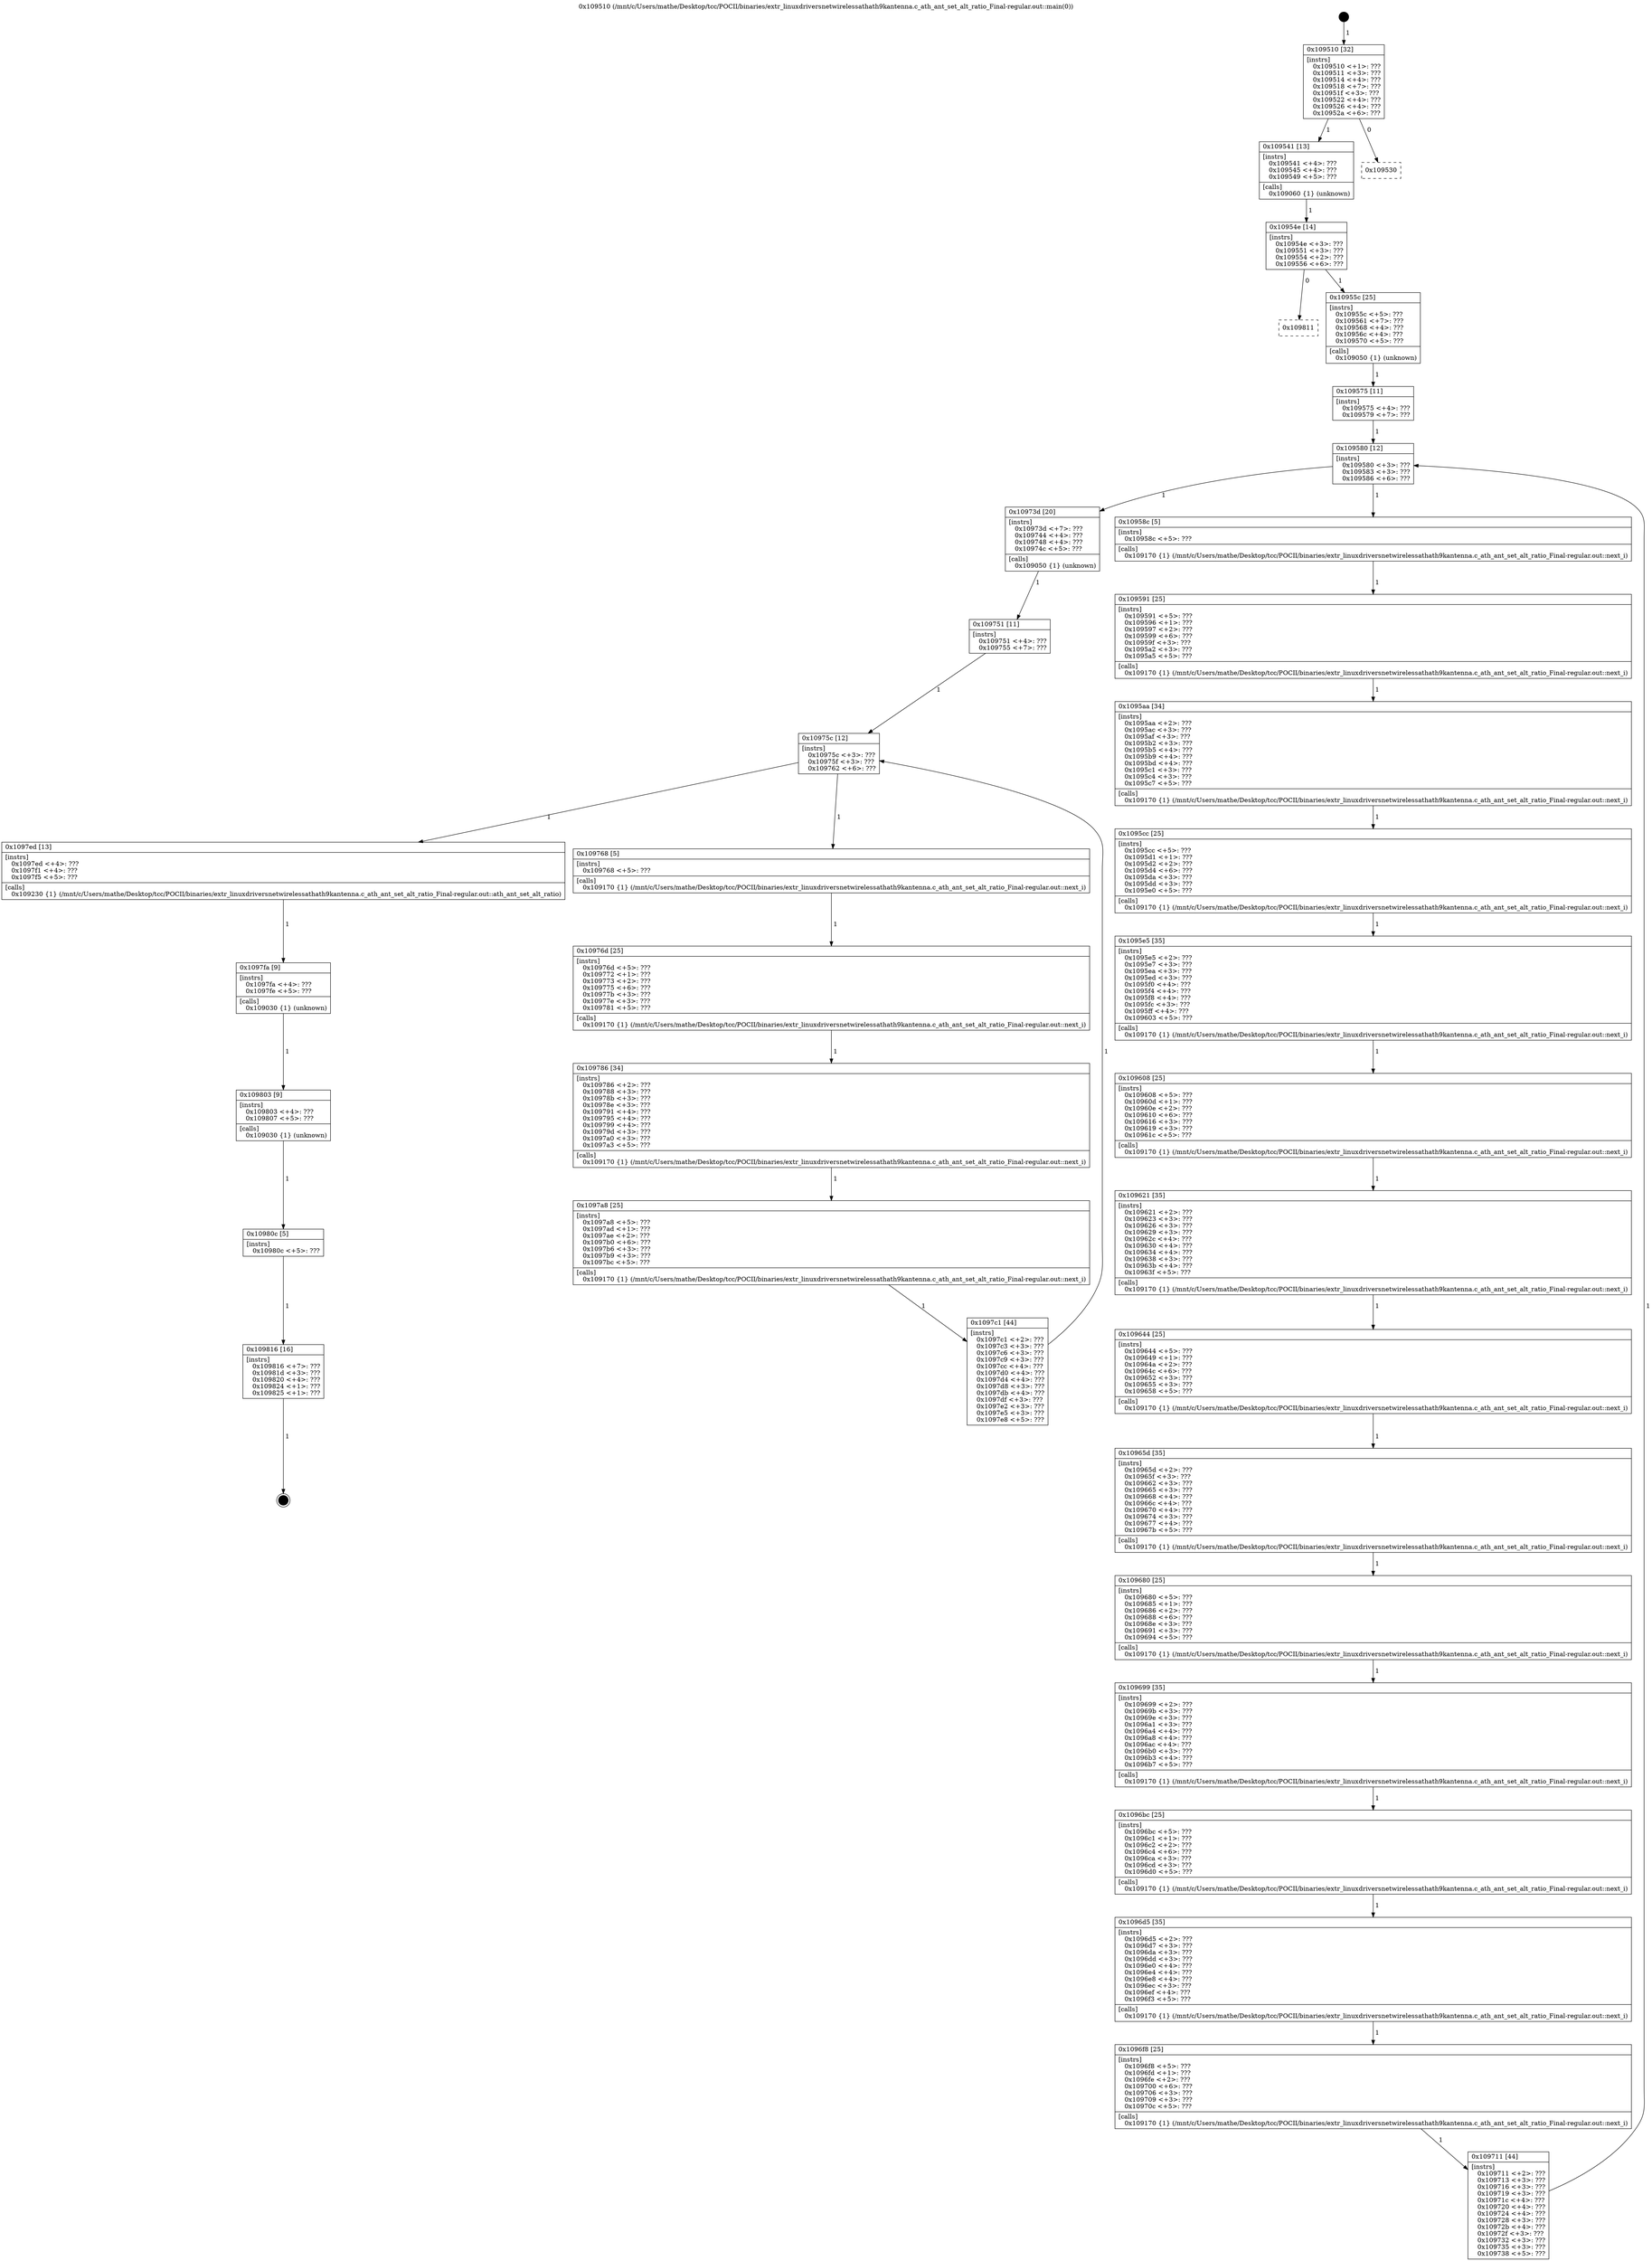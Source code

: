 digraph "0x109510" {
  label = "0x109510 (/mnt/c/Users/mathe/Desktop/tcc/POCII/binaries/extr_linuxdriversnetwirelessathath9kantenna.c_ath_ant_set_alt_ratio_Final-regular.out::main(0))"
  labelloc = "t"
  node[shape=record]

  Entry [label="",width=0.3,height=0.3,shape=circle,fillcolor=black,style=filled]
  "0x109510" [label="{
     0x109510 [32]\l
     | [instrs]\l
     &nbsp;&nbsp;0x109510 \<+1\>: ???\l
     &nbsp;&nbsp;0x109511 \<+3\>: ???\l
     &nbsp;&nbsp;0x109514 \<+4\>: ???\l
     &nbsp;&nbsp;0x109518 \<+7\>: ???\l
     &nbsp;&nbsp;0x10951f \<+3\>: ???\l
     &nbsp;&nbsp;0x109522 \<+4\>: ???\l
     &nbsp;&nbsp;0x109526 \<+4\>: ???\l
     &nbsp;&nbsp;0x10952a \<+6\>: ???\l
  }"]
  "0x109541" [label="{
     0x109541 [13]\l
     | [instrs]\l
     &nbsp;&nbsp;0x109541 \<+4\>: ???\l
     &nbsp;&nbsp;0x109545 \<+4\>: ???\l
     &nbsp;&nbsp;0x109549 \<+5\>: ???\l
     | [calls]\l
     &nbsp;&nbsp;0x109060 \{1\} (unknown)\l
  }"]
  "0x109530" [label="{
     0x109530\l
  }", style=dashed]
  "0x10954e" [label="{
     0x10954e [14]\l
     | [instrs]\l
     &nbsp;&nbsp;0x10954e \<+3\>: ???\l
     &nbsp;&nbsp;0x109551 \<+3\>: ???\l
     &nbsp;&nbsp;0x109554 \<+2\>: ???\l
     &nbsp;&nbsp;0x109556 \<+6\>: ???\l
  }"]
  "0x109811" [label="{
     0x109811\l
  }", style=dashed]
  "0x10955c" [label="{
     0x10955c [25]\l
     | [instrs]\l
     &nbsp;&nbsp;0x10955c \<+5\>: ???\l
     &nbsp;&nbsp;0x109561 \<+7\>: ???\l
     &nbsp;&nbsp;0x109568 \<+4\>: ???\l
     &nbsp;&nbsp;0x10956c \<+4\>: ???\l
     &nbsp;&nbsp;0x109570 \<+5\>: ???\l
     | [calls]\l
     &nbsp;&nbsp;0x109050 \{1\} (unknown)\l
  }"]
  Exit [label="",width=0.3,height=0.3,shape=circle,fillcolor=black,style=filled,peripheries=2]
  "0x109580" [label="{
     0x109580 [12]\l
     | [instrs]\l
     &nbsp;&nbsp;0x109580 \<+3\>: ???\l
     &nbsp;&nbsp;0x109583 \<+3\>: ???\l
     &nbsp;&nbsp;0x109586 \<+6\>: ???\l
  }"]
  "0x10973d" [label="{
     0x10973d [20]\l
     | [instrs]\l
     &nbsp;&nbsp;0x10973d \<+7\>: ???\l
     &nbsp;&nbsp;0x109744 \<+4\>: ???\l
     &nbsp;&nbsp;0x109748 \<+4\>: ???\l
     &nbsp;&nbsp;0x10974c \<+5\>: ???\l
     | [calls]\l
     &nbsp;&nbsp;0x109050 \{1\} (unknown)\l
  }"]
  "0x10958c" [label="{
     0x10958c [5]\l
     | [instrs]\l
     &nbsp;&nbsp;0x10958c \<+5\>: ???\l
     | [calls]\l
     &nbsp;&nbsp;0x109170 \{1\} (/mnt/c/Users/mathe/Desktop/tcc/POCII/binaries/extr_linuxdriversnetwirelessathath9kantenna.c_ath_ant_set_alt_ratio_Final-regular.out::next_i)\l
  }"]
  "0x109591" [label="{
     0x109591 [25]\l
     | [instrs]\l
     &nbsp;&nbsp;0x109591 \<+5\>: ???\l
     &nbsp;&nbsp;0x109596 \<+1\>: ???\l
     &nbsp;&nbsp;0x109597 \<+2\>: ???\l
     &nbsp;&nbsp;0x109599 \<+6\>: ???\l
     &nbsp;&nbsp;0x10959f \<+3\>: ???\l
     &nbsp;&nbsp;0x1095a2 \<+3\>: ???\l
     &nbsp;&nbsp;0x1095a5 \<+5\>: ???\l
     | [calls]\l
     &nbsp;&nbsp;0x109170 \{1\} (/mnt/c/Users/mathe/Desktop/tcc/POCII/binaries/extr_linuxdriversnetwirelessathath9kantenna.c_ath_ant_set_alt_ratio_Final-regular.out::next_i)\l
  }"]
  "0x1095aa" [label="{
     0x1095aa [34]\l
     | [instrs]\l
     &nbsp;&nbsp;0x1095aa \<+2\>: ???\l
     &nbsp;&nbsp;0x1095ac \<+3\>: ???\l
     &nbsp;&nbsp;0x1095af \<+3\>: ???\l
     &nbsp;&nbsp;0x1095b2 \<+3\>: ???\l
     &nbsp;&nbsp;0x1095b5 \<+4\>: ???\l
     &nbsp;&nbsp;0x1095b9 \<+4\>: ???\l
     &nbsp;&nbsp;0x1095bd \<+4\>: ???\l
     &nbsp;&nbsp;0x1095c1 \<+3\>: ???\l
     &nbsp;&nbsp;0x1095c4 \<+3\>: ???\l
     &nbsp;&nbsp;0x1095c7 \<+5\>: ???\l
     | [calls]\l
     &nbsp;&nbsp;0x109170 \{1\} (/mnt/c/Users/mathe/Desktop/tcc/POCII/binaries/extr_linuxdriversnetwirelessathath9kantenna.c_ath_ant_set_alt_ratio_Final-regular.out::next_i)\l
  }"]
  "0x1095cc" [label="{
     0x1095cc [25]\l
     | [instrs]\l
     &nbsp;&nbsp;0x1095cc \<+5\>: ???\l
     &nbsp;&nbsp;0x1095d1 \<+1\>: ???\l
     &nbsp;&nbsp;0x1095d2 \<+2\>: ???\l
     &nbsp;&nbsp;0x1095d4 \<+6\>: ???\l
     &nbsp;&nbsp;0x1095da \<+3\>: ???\l
     &nbsp;&nbsp;0x1095dd \<+3\>: ???\l
     &nbsp;&nbsp;0x1095e0 \<+5\>: ???\l
     | [calls]\l
     &nbsp;&nbsp;0x109170 \{1\} (/mnt/c/Users/mathe/Desktop/tcc/POCII/binaries/extr_linuxdriversnetwirelessathath9kantenna.c_ath_ant_set_alt_ratio_Final-regular.out::next_i)\l
  }"]
  "0x1095e5" [label="{
     0x1095e5 [35]\l
     | [instrs]\l
     &nbsp;&nbsp;0x1095e5 \<+2\>: ???\l
     &nbsp;&nbsp;0x1095e7 \<+3\>: ???\l
     &nbsp;&nbsp;0x1095ea \<+3\>: ???\l
     &nbsp;&nbsp;0x1095ed \<+3\>: ???\l
     &nbsp;&nbsp;0x1095f0 \<+4\>: ???\l
     &nbsp;&nbsp;0x1095f4 \<+4\>: ???\l
     &nbsp;&nbsp;0x1095f8 \<+4\>: ???\l
     &nbsp;&nbsp;0x1095fc \<+3\>: ???\l
     &nbsp;&nbsp;0x1095ff \<+4\>: ???\l
     &nbsp;&nbsp;0x109603 \<+5\>: ???\l
     | [calls]\l
     &nbsp;&nbsp;0x109170 \{1\} (/mnt/c/Users/mathe/Desktop/tcc/POCII/binaries/extr_linuxdriversnetwirelessathath9kantenna.c_ath_ant_set_alt_ratio_Final-regular.out::next_i)\l
  }"]
  "0x109608" [label="{
     0x109608 [25]\l
     | [instrs]\l
     &nbsp;&nbsp;0x109608 \<+5\>: ???\l
     &nbsp;&nbsp;0x10960d \<+1\>: ???\l
     &nbsp;&nbsp;0x10960e \<+2\>: ???\l
     &nbsp;&nbsp;0x109610 \<+6\>: ???\l
     &nbsp;&nbsp;0x109616 \<+3\>: ???\l
     &nbsp;&nbsp;0x109619 \<+3\>: ???\l
     &nbsp;&nbsp;0x10961c \<+5\>: ???\l
     | [calls]\l
     &nbsp;&nbsp;0x109170 \{1\} (/mnt/c/Users/mathe/Desktop/tcc/POCII/binaries/extr_linuxdriversnetwirelessathath9kantenna.c_ath_ant_set_alt_ratio_Final-regular.out::next_i)\l
  }"]
  "0x109621" [label="{
     0x109621 [35]\l
     | [instrs]\l
     &nbsp;&nbsp;0x109621 \<+2\>: ???\l
     &nbsp;&nbsp;0x109623 \<+3\>: ???\l
     &nbsp;&nbsp;0x109626 \<+3\>: ???\l
     &nbsp;&nbsp;0x109629 \<+3\>: ???\l
     &nbsp;&nbsp;0x10962c \<+4\>: ???\l
     &nbsp;&nbsp;0x109630 \<+4\>: ???\l
     &nbsp;&nbsp;0x109634 \<+4\>: ???\l
     &nbsp;&nbsp;0x109638 \<+3\>: ???\l
     &nbsp;&nbsp;0x10963b \<+4\>: ???\l
     &nbsp;&nbsp;0x10963f \<+5\>: ???\l
     | [calls]\l
     &nbsp;&nbsp;0x109170 \{1\} (/mnt/c/Users/mathe/Desktop/tcc/POCII/binaries/extr_linuxdriversnetwirelessathath9kantenna.c_ath_ant_set_alt_ratio_Final-regular.out::next_i)\l
  }"]
  "0x109644" [label="{
     0x109644 [25]\l
     | [instrs]\l
     &nbsp;&nbsp;0x109644 \<+5\>: ???\l
     &nbsp;&nbsp;0x109649 \<+1\>: ???\l
     &nbsp;&nbsp;0x10964a \<+2\>: ???\l
     &nbsp;&nbsp;0x10964c \<+6\>: ???\l
     &nbsp;&nbsp;0x109652 \<+3\>: ???\l
     &nbsp;&nbsp;0x109655 \<+3\>: ???\l
     &nbsp;&nbsp;0x109658 \<+5\>: ???\l
     | [calls]\l
     &nbsp;&nbsp;0x109170 \{1\} (/mnt/c/Users/mathe/Desktop/tcc/POCII/binaries/extr_linuxdriversnetwirelessathath9kantenna.c_ath_ant_set_alt_ratio_Final-regular.out::next_i)\l
  }"]
  "0x10965d" [label="{
     0x10965d [35]\l
     | [instrs]\l
     &nbsp;&nbsp;0x10965d \<+2\>: ???\l
     &nbsp;&nbsp;0x10965f \<+3\>: ???\l
     &nbsp;&nbsp;0x109662 \<+3\>: ???\l
     &nbsp;&nbsp;0x109665 \<+3\>: ???\l
     &nbsp;&nbsp;0x109668 \<+4\>: ???\l
     &nbsp;&nbsp;0x10966c \<+4\>: ???\l
     &nbsp;&nbsp;0x109670 \<+4\>: ???\l
     &nbsp;&nbsp;0x109674 \<+3\>: ???\l
     &nbsp;&nbsp;0x109677 \<+4\>: ???\l
     &nbsp;&nbsp;0x10967b \<+5\>: ???\l
     | [calls]\l
     &nbsp;&nbsp;0x109170 \{1\} (/mnt/c/Users/mathe/Desktop/tcc/POCII/binaries/extr_linuxdriversnetwirelessathath9kantenna.c_ath_ant_set_alt_ratio_Final-regular.out::next_i)\l
  }"]
  "0x109680" [label="{
     0x109680 [25]\l
     | [instrs]\l
     &nbsp;&nbsp;0x109680 \<+5\>: ???\l
     &nbsp;&nbsp;0x109685 \<+1\>: ???\l
     &nbsp;&nbsp;0x109686 \<+2\>: ???\l
     &nbsp;&nbsp;0x109688 \<+6\>: ???\l
     &nbsp;&nbsp;0x10968e \<+3\>: ???\l
     &nbsp;&nbsp;0x109691 \<+3\>: ???\l
     &nbsp;&nbsp;0x109694 \<+5\>: ???\l
     | [calls]\l
     &nbsp;&nbsp;0x109170 \{1\} (/mnt/c/Users/mathe/Desktop/tcc/POCII/binaries/extr_linuxdriversnetwirelessathath9kantenna.c_ath_ant_set_alt_ratio_Final-regular.out::next_i)\l
  }"]
  "0x109699" [label="{
     0x109699 [35]\l
     | [instrs]\l
     &nbsp;&nbsp;0x109699 \<+2\>: ???\l
     &nbsp;&nbsp;0x10969b \<+3\>: ???\l
     &nbsp;&nbsp;0x10969e \<+3\>: ???\l
     &nbsp;&nbsp;0x1096a1 \<+3\>: ???\l
     &nbsp;&nbsp;0x1096a4 \<+4\>: ???\l
     &nbsp;&nbsp;0x1096a8 \<+4\>: ???\l
     &nbsp;&nbsp;0x1096ac \<+4\>: ???\l
     &nbsp;&nbsp;0x1096b0 \<+3\>: ???\l
     &nbsp;&nbsp;0x1096b3 \<+4\>: ???\l
     &nbsp;&nbsp;0x1096b7 \<+5\>: ???\l
     | [calls]\l
     &nbsp;&nbsp;0x109170 \{1\} (/mnt/c/Users/mathe/Desktop/tcc/POCII/binaries/extr_linuxdriversnetwirelessathath9kantenna.c_ath_ant_set_alt_ratio_Final-regular.out::next_i)\l
  }"]
  "0x1096bc" [label="{
     0x1096bc [25]\l
     | [instrs]\l
     &nbsp;&nbsp;0x1096bc \<+5\>: ???\l
     &nbsp;&nbsp;0x1096c1 \<+1\>: ???\l
     &nbsp;&nbsp;0x1096c2 \<+2\>: ???\l
     &nbsp;&nbsp;0x1096c4 \<+6\>: ???\l
     &nbsp;&nbsp;0x1096ca \<+3\>: ???\l
     &nbsp;&nbsp;0x1096cd \<+3\>: ???\l
     &nbsp;&nbsp;0x1096d0 \<+5\>: ???\l
     | [calls]\l
     &nbsp;&nbsp;0x109170 \{1\} (/mnt/c/Users/mathe/Desktop/tcc/POCII/binaries/extr_linuxdriversnetwirelessathath9kantenna.c_ath_ant_set_alt_ratio_Final-regular.out::next_i)\l
  }"]
  "0x1096d5" [label="{
     0x1096d5 [35]\l
     | [instrs]\l
     &nbsp;&nbsp;0x1096d5 \<+2\>: ???\l
     &nbsp;&nbsp;0x1096d7 \<+3\>: ???\l
     &nbsp;&nbsp;0x1096da \<+3\>: ???\l
     &nbsp;&nbsp;0x1096dd \<+3\>: ???\l
     &nbsp;&nbsp;0x1096e0 \<+4\>: ???\l
     &nbsp;&nbsp;0x1096e4 \<+4\>: ???\l
     &nbsp;&nbsp;0x1096e8 \<+4\>: ???\l
     &nbsp;&nbsp;0x1096ec \<+3\>: ???\l
     &nbsp;&nbsp;0x1096ef \<+4\>: ???\l
     &nbsp;&nbsp;0x1096f3 \<+5\>: ???\l
     | [calls]\l
     &nbsp;&nbsp;0x109170 \{1\} (/mnt/c/Users/mathe/Desktop/tcc/POCII/binaries/extr_linuxdriversnetwirelessathath9kantenna.c_ath_ant_set_alt_ratio_Final-regular.out::next_i)\l
  }"]
  "0x1096f8" [label="{
     0x1096f8 [25]\l
     | [instrs]\l
     &nbsp;&nbsp;0x1096f8 \<+5\>: ???\l
     &nbsp;&nbsp;0x1096fd \<+1\>: ???\l
     &nbsp;&nbsp;0x1096fe \<+2\>: ???\l
     &nbsp;&nbsp;0x109700 \<+6\>: ???\l
     &nbsp;&nbsp;0x109706 \<+3\>: ???\l
     &nbsp;&nbsp;0x109709 \<+3\>: ???\l
     &nbsp;&nbsp;0x10970c \<+5\>: ???\l
     | [calls]\l
     &nbsp;&nbsp;0x109170 \{1\} (/mnt/c/Users/mathe/Desktop/tcc/POCII/binaries/extr_linuxdriversnetwirelessathath9kantenna.c_ath_ant_set_alt_ratio_Final-regular.out::next_i)\l
  }"]
  "0x109711" [label="{
     0x109711 [44]\l
     | [instrs]\l
     &nbsp;&nbsp;0x109711 \<+2\>: ???\l
     &nbsp;&nbsp;0x109713 \<+3\>: ???\l
     &nbsp;&nbsp;0x109716 \<+3\>: ???\l
     &nbsp;&nbsp;0x109719 \<+3\>: ???\l
     &nbsp;&nbsp;0x10971c \<+4\>: ???\l
     &nbsp;&nbsp;0x109720 \<+4\>: ???\l
     &nbsp;&nbsp;0x109724 \<+4\>: ???\l
     &nbsp;&nbsp;0x109728 \<+3\>: ???\l
     &nbsp;&nbsp;0x10972b \<+4\>: ???\l
     &nbsp;&nbsp;0x10972f \<+3\>: ???\l
     &nbsp;&nbsp;0x109732 \<+3\>: ???\l
     &nbsp;&nbsp;0x109735 \<+3\>: ???\l
     &nbsp;&nbsp;0x109738 \<+5\>: ???\l
  }"]
  "0x109575" [label="{
     0x109575 [11]\l
     | [instrs]\l
     &nbsp;&nbsp;0x109575 \<+4\>: ???\l
     &nbsp;&nbsp;0x109579 \<+7\>: ???\l
  }"]
  "0x10975c" [label="{
     0x10975c [12]\l
     | [instrs]\l
     &nbsp;&nbsp;0x10975c \<+3\>: ???\l
     &nbsp;&nbsp;0x10975f \<+3\>: ???\l
     &nbsp;&nbsp;0x109762 \<+6\>: ???\l
  }"]
  "0x1097ed" [label="{
     0x1097ed [13]\l
     | [instrs]\l
     &nbsp;&nbsp;0x1097ed \<+4\>: ???\l
     &nbsp;&nbsp;0x1097f1 \<+4\>: ???\l
     &nbsp;&nbsp;0x1097f5 \<+5\>: ???\l
     | [calls]\l
     &nbsp;&nbsp;0x109230 \{1\} (/mnt/c/Users/mathe/Desktop/tcc/POCII/binaries/extr_linuxdriversnetwirelessathath9kantenna.c_ath_ant_set_alt_ratio_Final-regular.out::ath_ant_set_alt_ratio)\l
  }"]
  "0x109768" [label="{
     0x109768 [5]\l
     | [instrs]\l
     &nbsp;&nbsp;0x109768 \<+5\>: ???\l
     | [calls]\l
     &nbsp;&nbsp;0x109170 \{1\} (/mnt/c/Users/mathe/Desktop/tcc/POCII/binaries/extr_linuxdriversnetwirelessathath9kantenna.c_ath_ant_set_alt_ratio_Final-regular.out::next_i)\l
  }"]
  "0x10976d" [label="{
     0x10976d [25]\l
     | [instrs]\l
     &nbsp;&nbsp;0x10976d \<+5\>: ???\l
     &nbsp;&nbsp;0x109772 \<+1\>: ???\l
     &nbsp;&nbsp;0x109773 \<+2\>: ???\l
     &nbsp;&nbsp;0x109775 \<+6\>: ???\l
     &nbsp;&nbsp;0x10977b \<+3\>: ???\l
     &nbsp;&nbsp;0x10977e \<+3\>: ???\l
     &nbsp;&nbsp;0x109781 \<+5\>: ???\l
     | [calls]\l
     &nbsp;&nbsp;0x109170 \{1\} (/mnt/c/Users/mathe/Desktop/tcc/POCII/binaries/extr_linuxdriversnetwirelessathath9kantenna.c_ath_ant_set_alt_ratio_Final-regular.out::next_i)\l
  }"]
  "0x109786" [label="{
     0x109786 [34]\l
     | [instrs]\l
     &nbsp;&nbsp;0x109786 \<+2\>: ???\l
     &nbsp;&nbsp;0x109788 \<+3\>: ???\l
     &nbsp;&nbsp;0x10978b \<+3\>: ???\l
     &nbsp;&nbsp;0x10978e \<+3\>: ???\l
     &nbsp;&nbsp;0x109791 \<+4\>: ???\l
     &nbsp;&nbsp;0x109795 \<+4\>: ???\l
     &nbsp;&nbsp;0x109799 \<+4\>: ???\l
     &nbsp;&nbsp;0x10979d \<+3\>: ???\l
     &nbsp;&nbsp;0x1097a0 \<+3\>: ???\l
     &nbsp;&nbsp;0x1097a3 \<+5\>: ???\l
     | [calls]\l
     &nbsp;&nbsp;0x109170 \{1\} (/mnt/c/Users/mathe/Desktop/tcc/POCII/binaries/extr_linuxdriversnetwirelessathath9kantenna.c_ath_ant_set_alt_ratio_Final-regular.out::next_i)\l
  }"]
  "0x1097a8" [label="{
     0x1097a8 [25]\l
     | [instrs]\l
     &nbsp;&nbsp;0x1097a8 \<+5\>: ???\l
     &nbsp;&nbsp;0x1097ad \<+1\>: ???\l
     &nbsp;&nbsp;0x1097ae \<+2\>: ???\l
     &nbsp;&nbsp;0x1097b0 \<+6\>: ???\l
     &nbsp;&nbsp;0x1097b6 \<+3\>: ???\l
     &nbsp;&nbsp;0x1097b9 \<+3\>: ???\l
     &nbsp;&nbsp;0x1097bc \<+5\>: ???\l
     | [calls]\l
     &nbsp;&nbsp;0x109170 \{1\} (/mnt/c/Users/mathe/Desktop/tcc/POCII/binaries/extr_linuxdriversnetwirelessathath9kantenna.c_ath_ant_set_alt_ratio_Final-regular.out::next_i)\l
  }"]
  "0x1097c1" [label="{
     0x1097c1 [44]\l
     | [instrs]\l
     &nbsp;&nbsp;0x1097c1 \<+2\>: ???\l
     &nbsp;&nbsp;0x1097c3 \<+3\>: ???\l
     &nbsp;&nbsp;0x1097c6 \<+3\>: ???\l
     &nbsp;&nbsp;0x1097c9 \<+3\>: ???\l
     &nbsp;&nbsp;0x1097cc \<+4\>: ???\l
     &nbsp;&nbsp;0x1097d0 \<+4\>: ???\l
     &nbsp;&nbsp;0x1097d4 \<+4\>: ???\l
     &nbsp;&nbsp;0x1097d8 \<+3\>: ???\l
     &nbsp;&nbsp;0x1097db \<+4\>: ???\l
     &nbsp;&nbsp;0x1097df \<+3\>: ???\l
     &nbsp;&nbsp;0x1097e2 \<+3\>: ???\l
     &nbsp;&nbsp;0x1097e5 \<+3\>: ???\l
     &nbsp;&nbsp;0x1097e8 \<+5\>: ???\l
  }"]
  "0x109751" [label="{
     0x109751 [11]\l
     | [instrs]\l
     &nbsp;&nbsp;0x109751 \<+4\>: ???\l
     &nbsp;&nbsp;0x109755 \<+7\>: ???\l
  }"]
  "0x1097fa" [label="{
     0x1097fa [9]\l
     | [instrs]\l
     &nbsp;&nbsp;0x1097fa \<+4\>: ???\l
     &nbsp;&nbsp;0x1097fe \<+5\>: ???\l
     | [calls]\l
     &nbsp;&nbsp;0x109030 \{1\} (unknown)\l
  }"]
  "0x109803" [label="{
     0x109803 [9]\l
     | [instrs]\l
     &nbsp;&nbsp;0x109803 \<+4\>: ???\l
     &nbsp;&nbsp;0x109807 \<+5\>: ???\l
     | [calls]\l
     &nbsp;&nbsp;0x109030 \{1\} (unknown)\l
  }"]
  "0x10980c" [label="{
     0x10980c [5]\l
     | [instrs]\l
     &nbsp;&nbsp;0x10980c \<+5\>: ???\l
  }"]
  "0x109816" [label="{
     0x109816 [16]\l
     | [instrs]\l
     &nbsp;&nbsp;0x109816 \<+7\>: ???\l
     &nbsp;&nbsp;0x10981d \<+3\>: ???\l
     &nbsp;&nbsp;0x109820 \<+4\>: ???\l
     &nbsp;&nbsp;0x109824 \<+1\>: ???\l
     &nbsp;&nbsp;0x109825 \<+1\>: ???\l
  }"]
  Entry -> "0x109510" [label=" 1"]
  "0x109510" -> "0x109541" [label=" 1"]
  "0x109510" -> "0x109530" [label=" 0"]
  "0x109541" -> "0x10954e" [label=" 1"]
  "0x10954e" -> "0x109811" [label=" 0"]
  "0x10954e" -> "0x10955c" [label=" 1"]
  "0x109816" -> Exit [label=" 1"]
  "0x10955c" -> "0x109575" [label=" 1"]
  "0x109580" -> "0x10973d" [label=" 1"]
  "0x109580" -> "0x10958c" [label=" 1"]
  "0x10958c" -> "0x109591" [label=" 1"]
  "0x109591" -> "0x1095aa" [label=" 1"]
  "0x1095aa" -> "0x1095cc" [label=" 1"]
  "0x1095cc" -> "0x1095e5" [label=" 1"]
  "0x1095e5" -> "0x109608" [label=" 1"]
  "0x109608" -> "0x109621" [label=" 1"]
  "0x109621" -> "0x109644" [label=" 1"]
  "0x109644" -> "0x10965d" [label=" 1"]
  "0x10965d" -> "0x109680" [label=" 1"]
  "0x109680" -> "0x109699" [label=" 1"]
  "0x109699" -> "0x1096bc" [label=" 1"]
  "0x1096bc" -> "0x1096d5" [label=" 1"]
  "0x1096d5" -> "0x1096f8" [label=" 1"]
  "0x1096f8" -> "0x109711" [label=" 1"]
  "0x109575" -> "0x109580" [label=" 1"]
  "0x109711" -> "0x109580" [label=" 1"]
  "0x10973d" -> "0x109751" [label=" 1"]
  "0x10975c" -> "0x1097ed" [label=" 1"]
  "0x10975c" -> "0x109768" [label=" 1"]
  "0x109768" -> "0x10976d" [label=" 1"]
  "0x10976d" -> "0x109786" [label=" 1"]
  "0x109786" -> "0x1097a8" [label=" 1"]
  "0x1097a8" -> "0x1097c1" [label=" 1"]
  "0x109751" -> "0x10975c" [label=" 1"]
  "0x1097c1" -> "0x10975c" [label=" 1"]
  "0x1097ed" -> "0x1097fa" [label=" 1"]
  "0x1097fa" -> "0x109803" [label=" 1"]
  "0x109803" -> "0x10980c" [label=" 1"]
  "0x10980c" -> "0x109816" [label=" 1"]
}
